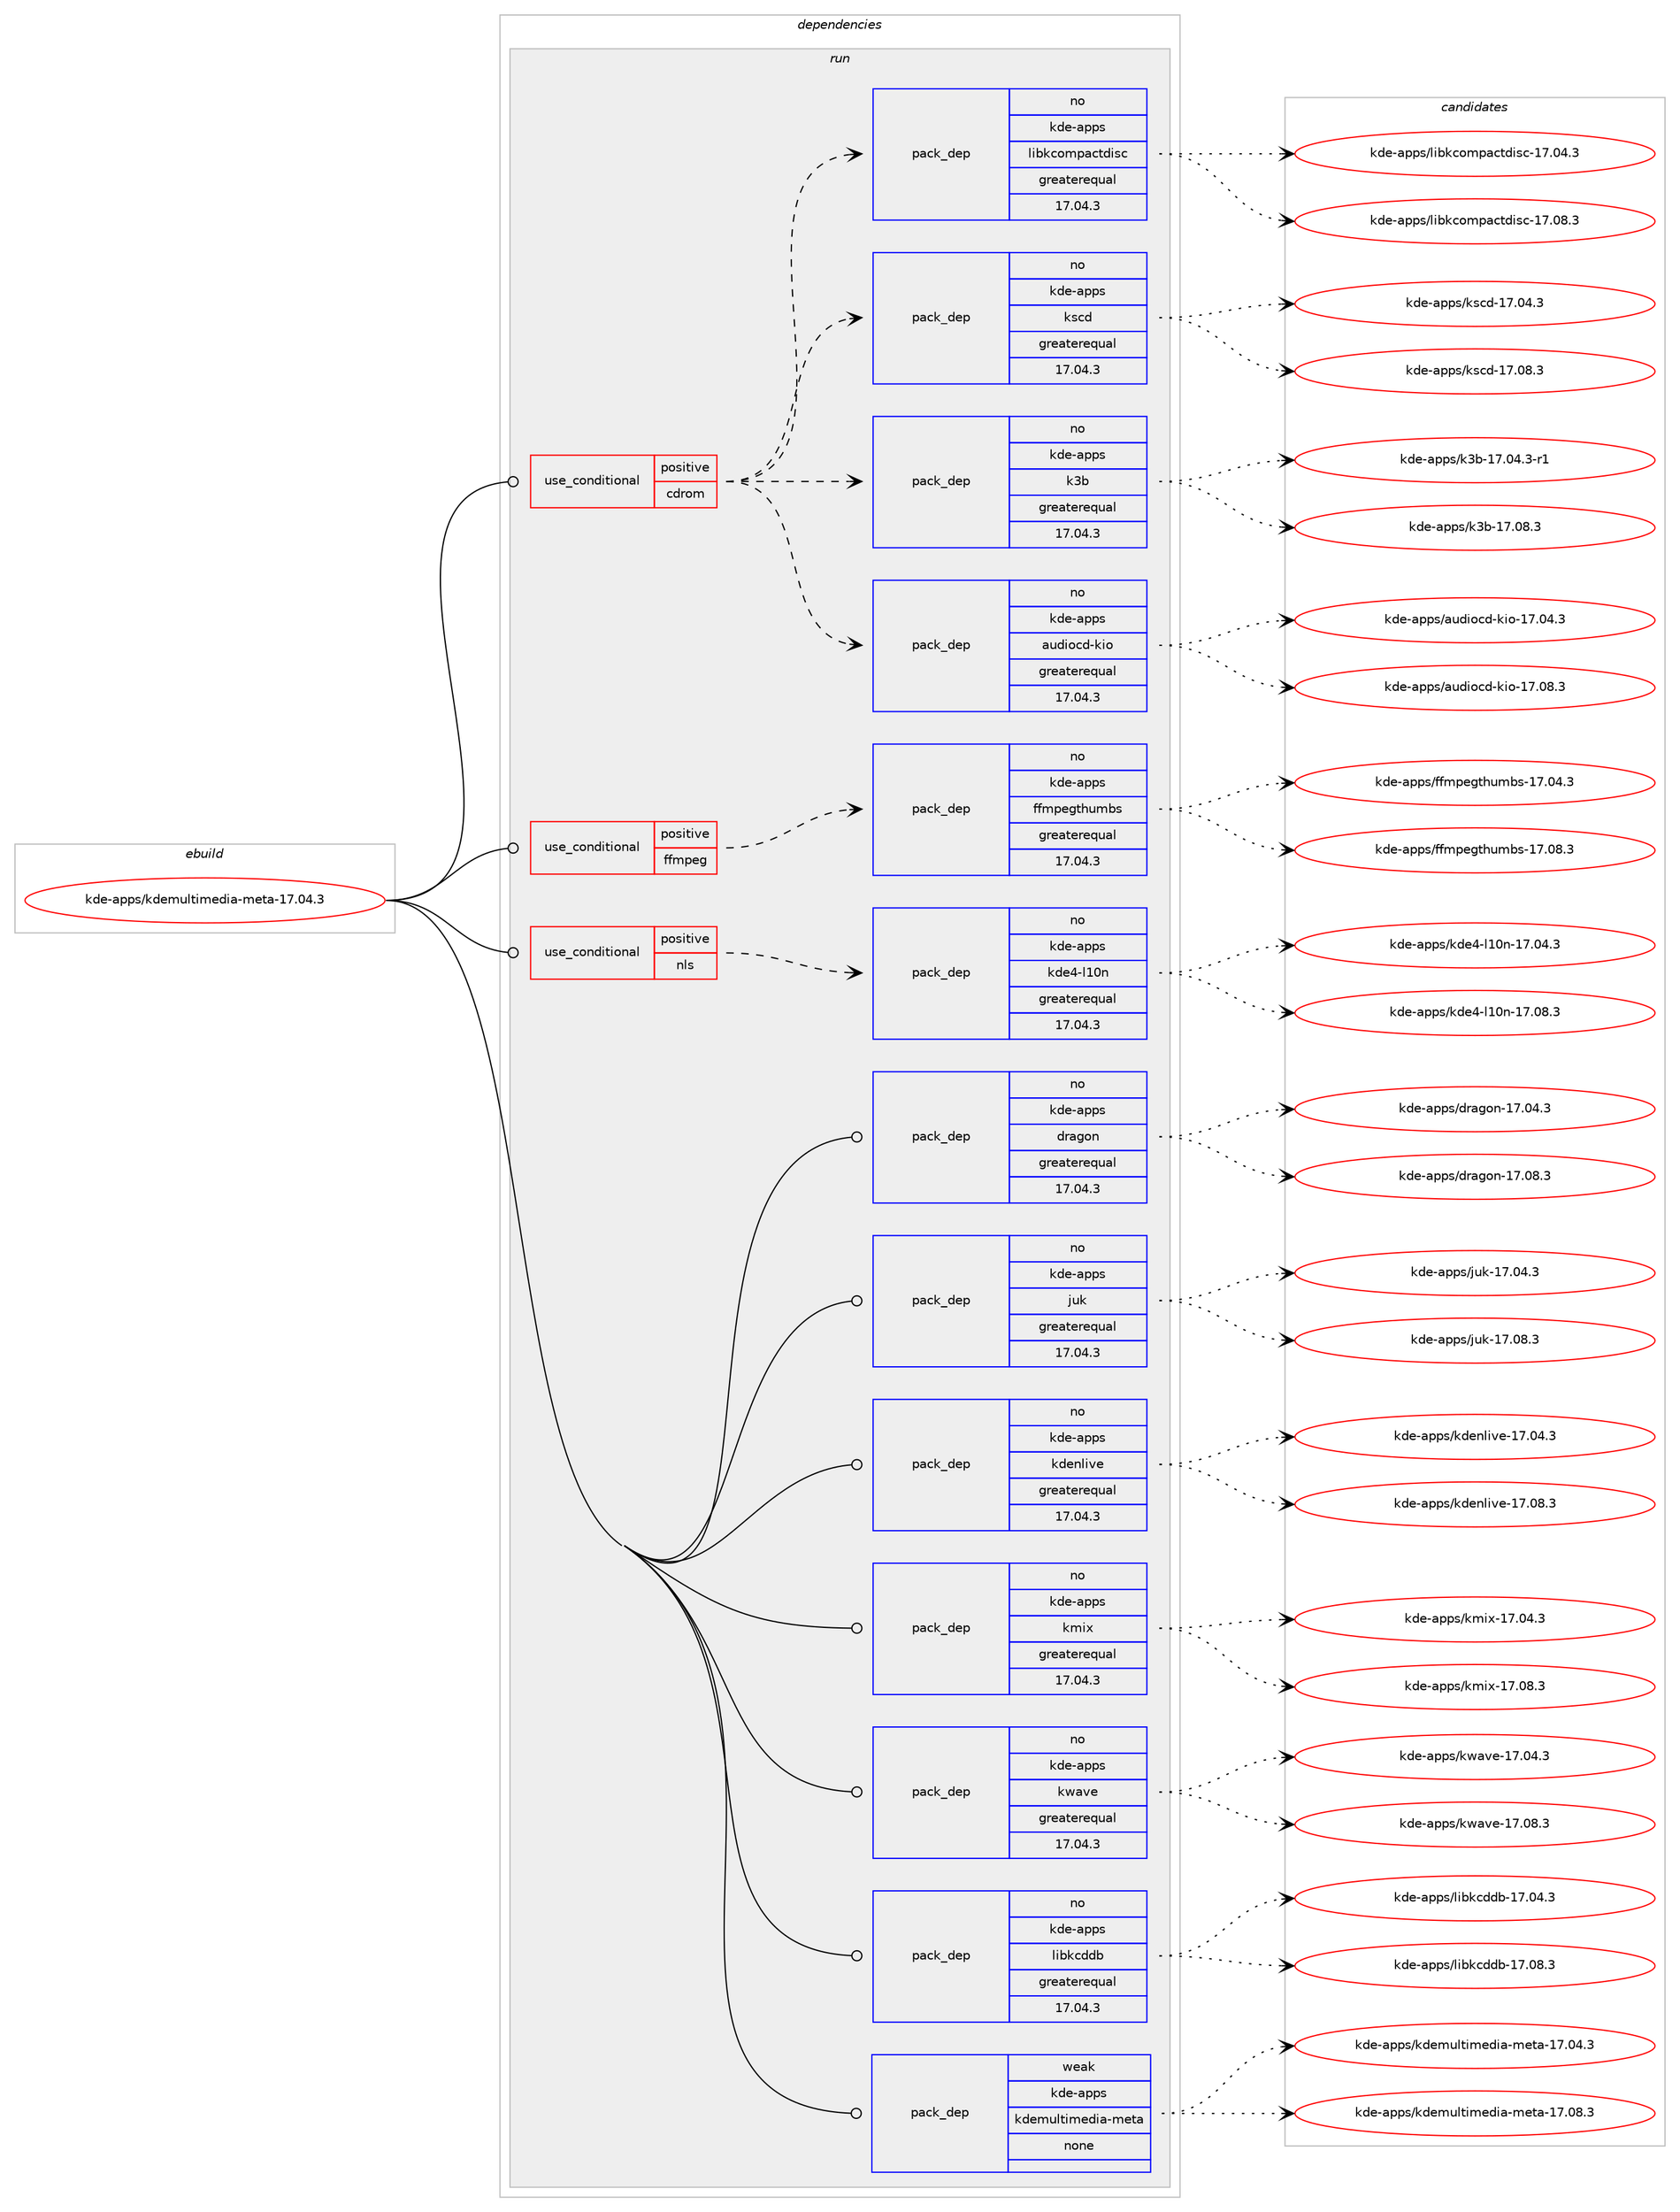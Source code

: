 digraph prolog {

# *************
# Graph options
# *************

newrank=true;
concentrate=true;
compound=true;
graph [rankdir=LR,fontname=Helvetica,fontsize=10,ranksep=1.5];#, ranksep=2.5, nodesep=0.2];
edge  [arrowhead=vee];
node  [fontname=Helvetica,fontsize=10];

# **********
# The ebuild
# **********

subgraph cluster_leftcol {
color=gray;
rank=same;
label=<<i>ebuild</i>>;
id [label="kde-apps/kdemultimedia-meta-17.04.3", color=red, width=4, href="../kde-apps/kdemultimedia-meta-17.04.3.svg"];
}

# ****************
# The dependencies
# ****************

subgraph cluster_midcol {
color=gray;
label=<<i>dependencies</i>>;
subgraph cluster_compile {
fillcolor="#eeeeee";
style=filled;
label=<<i>compile</i>>;
}
subgraph cluster_compileandrun {
fillcolor="#eeeeee";
style=filled;
label=<<i>compile and run</i>>;
}
subgraph cluster_run {
fillcolor="#eeeeee";
style=filled;
label=<<i>run</i>>;
subgraph cond82670 {
dependency318363 [label=<<TABLE BORDER="0" CELLBORDER="1" CELLSPACING="0" CELLPADDING="4"><TR><TD ROWSPAN="3" CELLPADDING="10">use_conditional</TD></TR><TR><TD>positive</TD></TR><TR><TD>cdrom</TD></TR></TABLE>>, shape=none, color=red];
subgraph pack230699 {
dependency318364 [label=<<TABLE BORDER="0" CELLBORDER="1" CELLSPACING="0" CELLPADDING="4" WIDTH="220"><TR><TD ROWSPAN="6" CELLPADDING="30">pack_dep</TD></TR><TR><TD WIDTH="110">no</TD></TR><TR><TD>kde-apps</TD></TR><TR><TD>audiocd-kio</TD></TR><TR><TD>greaterequal</TD></TR><TR><TD>17.04.3</TD></TR></TABLE>>, shape=none, color=blue];
}
dependency318363:e -> dependency318364:w [weight=20,style="dashed",arrowhead="vee"];
subgraph pack230700 {
dependency318365 [label=<<TABLE BORDER="0" CELLBORDER="1" CELLSPACING="0" CELLPADDING="4" WIDTH="220"><TR><TD ROWSPAN="6" CELLPADDING="30">pack_dep</TD></TR><TR><TD WIDTH="110">no</TD></TR><TR><TD>kde-apps</TD></TR><TR><TD>k3b</TD></TR><TR><TD>greaterequal</TD></TR><TR><TD>17.04.3</TD></TR></TABLE>>, shape=none, color=blue];
}
dependency318363:e -> dependency318365:w [weight=20,style="dashed",arrowhead="vee"];
subgraph pack230701 {
dependency318366 [label=<<TABLE BORDER="0" CELLBORDER="1" CELLSPACING="0" CELLPADDING="4" WIDTH="220"><TR><TD ROWSPAN="6" CELLPADDING="30">pack_dep</TD></TR><TR><TD WIDTH="110">no</TD></TR><TR><TD>kde-apps</TD></TR><TR><TD>kscd</TD></TR><TR><TD>greaterequal</TD></TR><TR><TD>17.04.3</TD></TR></TABLE>>, shape=none, color=blue];
}
dependency318363:e -> dependency318366:w [weight=20,style="dashed",arrowhead="vee"];
subgraph pack230702 {
dependency318367 [label=<<TABLE BORDER="0" CELLBORDER="1" CELLSPACING="0" CELLPADDING="4" WIDTH="220"><TR><TD ROWSPAN="6" CELLPADDING="30">pack_dep</TD></TR><TR><TD WIDTH="110">no</TD></TR><TR><TD>kde-apps</TD></TR><TR><TD>libkcompactdisc</TD></TR><TR><TD>greaterequal</TD></TR><TR><TD>17.04.3</TD></TR></TABLE>>, shape=none, color=blue];
}
dependency318363:e -> dependency318367:w [weight=20,style="dashed",arrowhead="vee"];
}
id:e -> dependency318363:w [weight=20,style="solid",arrowhead="odot"];
subgraph cond82671 {
dependency318368 [label=<<TABLE BORDER="0" CELLBORDER="1" CELLSPACING="0" CELLPADDING="4"><TR><TD ROWSPAN="3" CELLPADDING="10">use_conditional</TD></TR><TR><TD>positive</TD></TR><TR><TD>ffmpeg</TD></TR></TABLE>>, shape=none, color=red];
subgraph pack230703 {
dependency318369 [label=<<TABLE BORDER="0" CELLBORDER="1" CELLSPACING="0" CELLPADDING="4" WIDTH="220"><TR><TD ROWSPAN="6" CELLPADDING="30">pack_dep</TD></TR><TR><TD WIDTH="110">no</TD></TR><TR><TD>kde-apps</TD></TR><TR><TD>ffmpegthumbs</TD></TR><TR><TD>greaterequal</TD></TR><TR><TD>17.04.3</TD></TR></TABLE>>, shape=none, color=blue];
}
dependency318368:e -> dependency318369:w [weight=20,style="dashed",arrowhead="vee"];
}
id:e -> dependency318368:w [weight=20,style="solid",arrowhead="odot"];
subgraph cond82672 {
dependency318370 [label=<<TABLE BORDER="0" CELLBORDER="1" CELLSPACING="0" CELLPADDING="4"><TR><TD ROWSPAN="3" CELLPADDING="10">use_conditional</TD></TR><TR><TD>positive</TD></TR><TR><TD>nls</TD></TR></TABLE>>, shape=none, color=red];
subgraph pack230704 {
dependency318371 [label=<<TABLE BORDER="0" CELLBORDER="1" CELLSPACING="0" CELLPADDING="4" WIDTH="220"><TR><TD ROWSPAN="6" CELLPADDING="30">pack_dep</TD></TR><TR><TD WIDTH="110">no</TD></TR><TR><TD>kde-apps</TD></TR><TR><TD>kde4-l10n</TD></TR><TR><TD>greaterequal</TD></TR><TR><TD>17.04.3</TD></TR></TABLE>>, shape=none, color=blue];
}
dependency318370:e -> dependency318371:w [weight=20,style="dashed",arrowhead="vee"];
}
id:e -> dependency318370:w [weight=20,style="solid",arrowhead="odot"];
subgraph pack230705 {
dependency318372 [label=<<TABLE BORDER="0" CELLBORDER="1" CELLSPACING="0" CELLPADDING="4" WIDTH="220"><TR><TD ROWSPAN="6" CELLPADDING="30">pack_dep</TD></TR><TR><TD WIDTH="110">no</TD></TR><TR><TD>kde-apps</TD></TR><TR><TD>dragon</TD></TR><TR><TD>greaterequal</TD></TR><TR><TD>17.04.3</TD></TR></TABLE>>, shape=none, color=blue];
}
id:e -> dependency318372:w [weight=20,style="solid",arrowhead="odot"];
subgraph pack230706 {
dependency318373 [label=<<TABLE BORDER="0" CELLBORDER="1" CELLSPACING="0" CELLPADDING="4" WIDTH="220"><TR><TD ROWSPAN="6" CELLPADDING="30">pack_dep</TD></TR><TR><TD WIDTH="110">no</TD></TR><TR><TD>kde-apps</TD></TR><TR><TD>juk</TD></TR><TR><TD>greaterequal</TD></TR><TR><TD>17.04.3</TD></TR></TABLE>>, shape=none, color=blue];
}
id:e -> dependency318373:w [weight=20,style="solid",arrowhead="odot"];
subgraph pack230707 {
dependency318374 [label=<<TABLE BORDER="0" CELLBORDER="1" CELLSPACING="0" CELLPADDING="4" WIDTH="220"><TR><TD ROWSPAN="6" CELLPADDING="30">pack_dep</TD></TR><TR><TD WIDTH="110">no</TD></TR><TR><TD>kde-apps</TD></TR><TR><TD>kdenlive</TD></TR><TR><TD>greaterequal</TD></TR><TR><TD>17.04.3</TD></TR></TABLE>>, shape=none, color=blue];
}
id:e -> dependency318374:w [weight=20,style="solid",arrowhead="odot"];
subgraph pack230708 {
dependency318375 [label=<<TABLE BORDER="0" CELLBORDER="1" CELLSPACING="0" CELLPADDING="4" WIDTH="220"><TR><TD ROWSPAN="6" CELLPADDING="30">pack_dep</TD></TR><TR><TD WIDTH="110">no</TD></TR><TR><TD>kde-apps</TD></TR><TR><TD>kmix</TD></TR><TR><TD>greaterequal</TD></TR><TR><TD>17.04.3</TD></TR></TABLE>>, shape=none, color=blue];
}
id:e -> dependency318375:w [weight=20,style="solid",arrowhead="odot"];
subgraph pack230709 {
dependency318376 [label=<<TABLE BORDER="0" CELLBORDER="1" CELLSPACING="0" CELLPADDING="4" WIDTH="220"><TR><TD ROWSPAN="6" CELLPADDING="30">pack_dep</TD></TR><TR><TD WIDTH="110">no</TD></TR><TR><TD>kde-apps</TD></TR><TR><TD>kwave</TD></TR><TR><TD>greaterequal</TD></TR><TR><TD>17.04.3</TD></TR></TABLE>>, shape=none, color=blue];
}
id:e -> dependency318376:w [weight=20,style="solid",arrowhead="odot"];
subgraph pack230710 {
dependency318377 [label=<<TABLE BORDER="0" CELLBORDER="1" CELLSPACING="0" CELLPADDING="4" WIDTH="220"><TR><TD ROWSPAN="6" CELLPADDING="30">pack_dep</TD></TR><TR><TD WIDTH="110">no</TD></TR><TR><TD>kde-apps</TD></TR><TR><TD>libkcddb</TD></TR><TR><TD>greaterequal</TD></TR><TR><TD>17.04.3</TD></TR></TABLE>>, shape=none, color=blue];
}
id:e -> dependency318377:w [weight=20,style="solid",arrowhead="odot"];
subgraph pack230711 {
dependency318378 [label=<<TABLE BORDER="0" CELLBORDER="1" CELLSPACING="0" CELLPADDING="4" WIDTH="220"><TR><TD ROWSPAN="6" CELLPADDING="30">pack_dep</TD></TR><TR><TD WIDTH="110">weak</TD></TR><TR><TD>kde-apps</TD></TR><TR><TD>kdemultimedia-meta</TD></TR><TR><TD>none</TD></TR><TR><TD></TD></TR></TABLE>>, shape=none, color=blue];
}
id:e -> dependency318378:w [weight=20,style="solid",arrowhead="odot"];
}
}

# **************
# The candidates
# **************

subgraph cluster_choices {
rank=same;
color=gray;
label=<<i>candidates</i>>;

subgraph choice230699 {
color=black;
nodesep=1;
choice1071001014597112112115479711710010511199100451071051114549554648524651 [label="kde-apps/audiocd-kio-17.04.3", color=red, width=4,href="../kde-apps/audiocd-kio-17.04.3.svg"];
choice1071001014597112112115479711710010511199100451071051114549554648564651 [label="kde-apps/audiocd-kio-17.08.3", color=red, width=4,href="../kde-apps/audiocd-kio-17.08.3.svg"];
dependency318364:e -> choice1071001014597112112115479711710010511199100451071051114549554648524651:w [style=dotted,weight="100"];
dependency318364:e -> choice1071001014597112112115479711710010511199100451071051114549554648564651:w [style=dotted,weight="100"];
}
subgraph choice230700 {
color=black;
nodesep=1;
choice107100101459711211211547107519845495546485246514511449 [label="kde-apps/k3b-17.04.3-r1", color=red, width=4,href="../kde-apps/k3b-17.04.3-r1.svg"];
choice10710010145971121121154710751984549554648564651 [label="kde-apps/k3b-17.08.3", color=red, width=4,href="../kde-apps/k3b-17.08.3.svg"];
dependency318365:e -> choice107100101459711211211547107519845495546485246514511449:w [style=dotted,weight="100"];
dependency318365:e -> choice10710010145971121121154710751984549554648564651:w [style=dotted,weight="100"];
}
subgraph choice230701 {
color=black;
nodesep=1;
choice107100101459711211211547107115991004549554648524651 [label="kde-apps/kscd-17.04.3", color=red, width=4,href="../kde-apps/kscd-17.04.3.svg"];
choice107100101459711211211547107115991004549554648564651 [label="kde-apps/kscd-17.08.3", color=red, width=4,href="../kde-apps/kscd-17.08.3.svg"];
dependency318366:e -> choice107100101459711211211547107115991004549554648524651:w [style=dotted,weight="100"];
dependency318366:e -> choice107100101459711211211547107115991004549554648564651:w [style=dotted,weight="100"];
}
subgraph choice230702 {
color=black;
nodesep=1;
choice10710010145971121121154710810598107991111091129799116100105115994549554648524651 [label="kde-apps/libkcompactdisc-17.04.3", color=red, width=4,href="../kde-apps/libkcompactdisc-17.04.3.svg"];
choice10710010145971121121154710810598107991111091129799116100105115994549554648564651 [label="kde-apps/libkcompactdisc-17.08.3", color=red, width=4,href="../kde-apps/libkcompactdisc-17.08.3.svg"];
dependency318367:e -> choice10710010145971121121154710810598107991111091129799116100105115994549554648524651:w [style=dotted,weight="100"];
dependency318367:e -> choice10710010145971121121154710810598107991111091129799116100105115994549554648564651:w [style=dotted,weight="100"];
}
subgraph choice230703 {
color=black;
nodesep=1;
choice107100101459711211211547102102109112101103116104117109981154549554648524651 [label="kde-apps/ffmpegthumbs-17.04.3", color=red, width=4,href="../kde-apps/ffmpegthumbs-17.04.3.svg"];
choice107100101459711211211547102102109112101103116104117109981154549554648564651 [label="kde-apps/ffmpegthumbs-17.08.3", color=red, width=4,href="../kde-apps/ffmpegthumbs-17.08.3.svg"];
dependency318369:e -> choice107100101459711211211547102102109112101103116104117109981154549554648524651:w [style=dotted,weight="100"];
dependency318369:e -> choice107100101459711211211547102102109112101103116104117109981154549554648564651:w [style=dotted,weight="100"];
}
subgraph choice230704 {
color=black;
nodesep=1;
choice107100101459711211211547107100101524510849481104549554648524651 [label="kde-apps/kde4-l10n-17.04.3", color=red, width=4,href="../kde-apps/kde4-l10n-17.04.3.svg"];
choice107100101459711211211547107100101524510849481104549554648564651 [label="kde-apps/kde4-l10n-17.08.3", color=red, width=4,href="../kde-apps/kde4-l10n-17.08.3.svg"];
dependency318371:e -> choice107100101459711211211547107100101524510849481104549554648524651:w [style=dotted,weight="100"];
dependency318371:e -> choice107100101459711211211547107100101524510849481104549554648564651:w [style=dotted,weight="100"];
}
subgraph choice230705 {
color=black;
nodesep=1;
choice107100101459711211211547100114971031111104549554648524651 [label="kde-apps/dragon-17.04.3", color=red, width=4,href="../kde-apps/dragon-17.04.3.svg"];
choice107100101459711211211547100114971031111104549554648564651 [label="kde-apps/dragon-17.08.3", color=red, width=4,href="../kde-apps/dragon-17.08.3.svg"];
dependency318372:e -> choice107100101459711211211547100114971031111104549554648524651:w [style=dotted,weight="100"];
dependency318372:e -> choice107100101459711211211547100114971031111104549554648564651:w [style=dotted,weight="100"];
}
subgraph choice230706 {
color=black;
nodesep=1;
choice1071001014597112112115471061171074549554648524651 [label="kde-apps/juk-17.04.3", color=red, width=4,href="../kde-apps/juk-17.04.3.svg"];
choice1071001014597112112115471061171074549554648564651 [label="kde-apps/juk-17.08.3", color=red, width=4,href="../kde-apps/juk-17.08.3.svg"];
dependency318373:e -> choice1071001014597112112115471061171074549554648524651:w [style=dotted,weight="100"];
dependency318373:e -> choice1071001014597112112115471061171074549554648564651:w [style=dotted,weight="100"];
}
subgraph choice230707 {
color=black;
nodesep=1;
choice1071001014597112112115471071001011101081051181014549554648524651 [label="kde-apps/kdenlive-17.04.3", color=red, width=4,href="../kde-apps/kdenlive-17.04.3.svg"];
choice1071001014597112112115471071001011101081051181014549554648564651 [label="kde-apps/kdenlive-17.08.3", color=red, width=4,href="../kde-apps/kdenlive-17.08.3.svg"];
dependency318374:e -> choice1071001014597112112115471071001011101081051181014549554648524651:w [style=dotted,weight="100"];
dependency318374:e -> choice1071001014597112112115471071001011101081051181014549554648564651:w [style=dotted,weight="100"];
}
subgraph choice230708 {
color=black;
nodesep=1;
choice1071001014597112112115471071091051204549554648524651 [label="kde-apps/kmix-17.04.3", color=red, width=4,href="../kde-apps/kmix-17.04.3.svg"];
choice1071001014597112112115471071091051204549554648564651 [label="kde-apps/kmix-17.08.3", color=red, width=4,href="../kde-apps/kmix-17.08.3.svg"];
dependency318375:e -> choice1071001014597112112115471071091051204549554648524651:w [style=dotted,weight="100"];
dependency318375:e -> choice1071001014597112112115471071091051204549554648564651:w [style=dotted,weight="100"];
}
subgraph choice230709 {
color=black;
nodesep=1;
choice107100101459711211211547107119971181014549554648524651 [label="kde-apps/kwave-17.04.3", color=red, width=4,href="../kde-apps/kwave-17.04.3.svg"];
choice107100101459711211211547107119971181014549554648564651 [label="kde-apps/kwave-17.08.3", color=red, width=4,href="../kde-apps/kwave-17.08.3.svg"];
dependency318376:e -> choice107100101459711211211547107119971181014549554648524651:w [style=dotted,weight="100"];
dependency318376:e -> choice107100101459711211211547107119971181014549554648564651:w [style=dotted,weight="100"];
}
subgraph choice230710 {
color=black;
nodesep=1;
choice1071001014597112112115471081059810799100100984549554648524651 [label="kde-apps/libkcddb-17.04.3", color=red, width=4,href="../kde-apps/libkcddb-17.04.3.svg"];
choice1071001014597112112115471081059810799100100984549554648564651 [label="kde-apps/libkcddb-17.08.3", color=red, width=4,href="../kde-apps/libkcddb-17.08.3.svg"];
dependency318377:e -> choice1071001014597112112115471081059810799100100984549554648524651:w [style=dotted,weight="100"];
dependency318377:e -> choice1071001014597112112115471081059810799100100984549554648564651:w [style=dotted,weight="100"];
}
subgraph choice230711 {
color=black;
nodesep=1;
choice1071001014597112112115471071001011091171081161051091011001059745109101116974549554648524651 [label="kde-apps/kdemultimedia-meta-17.04.3", color=red, width=4,href="../kde-apps/kdemultimedia-meta-17.04.3.svg"];
choice1071001014597112112115471071001011091171081161051091011001059745109101116974549554648564651 [label="kde-apps/kdemultimedia-meta-17.08.3", color=red, width=4,href="../kde-apps/kdemultimedia-meta-17.08.3.svg"];
dependency318378:e -> choice1071001014597112112115471071001011091171081161051091011001059745109101116974549554648524651:w [style=dotted,weight="100"];
dependency318378:e -> choice1071001014597112112115471071001011091171081161051091011001059745109101116974549554648564651:w [style=dotted,weight="100"];
}
}

}
